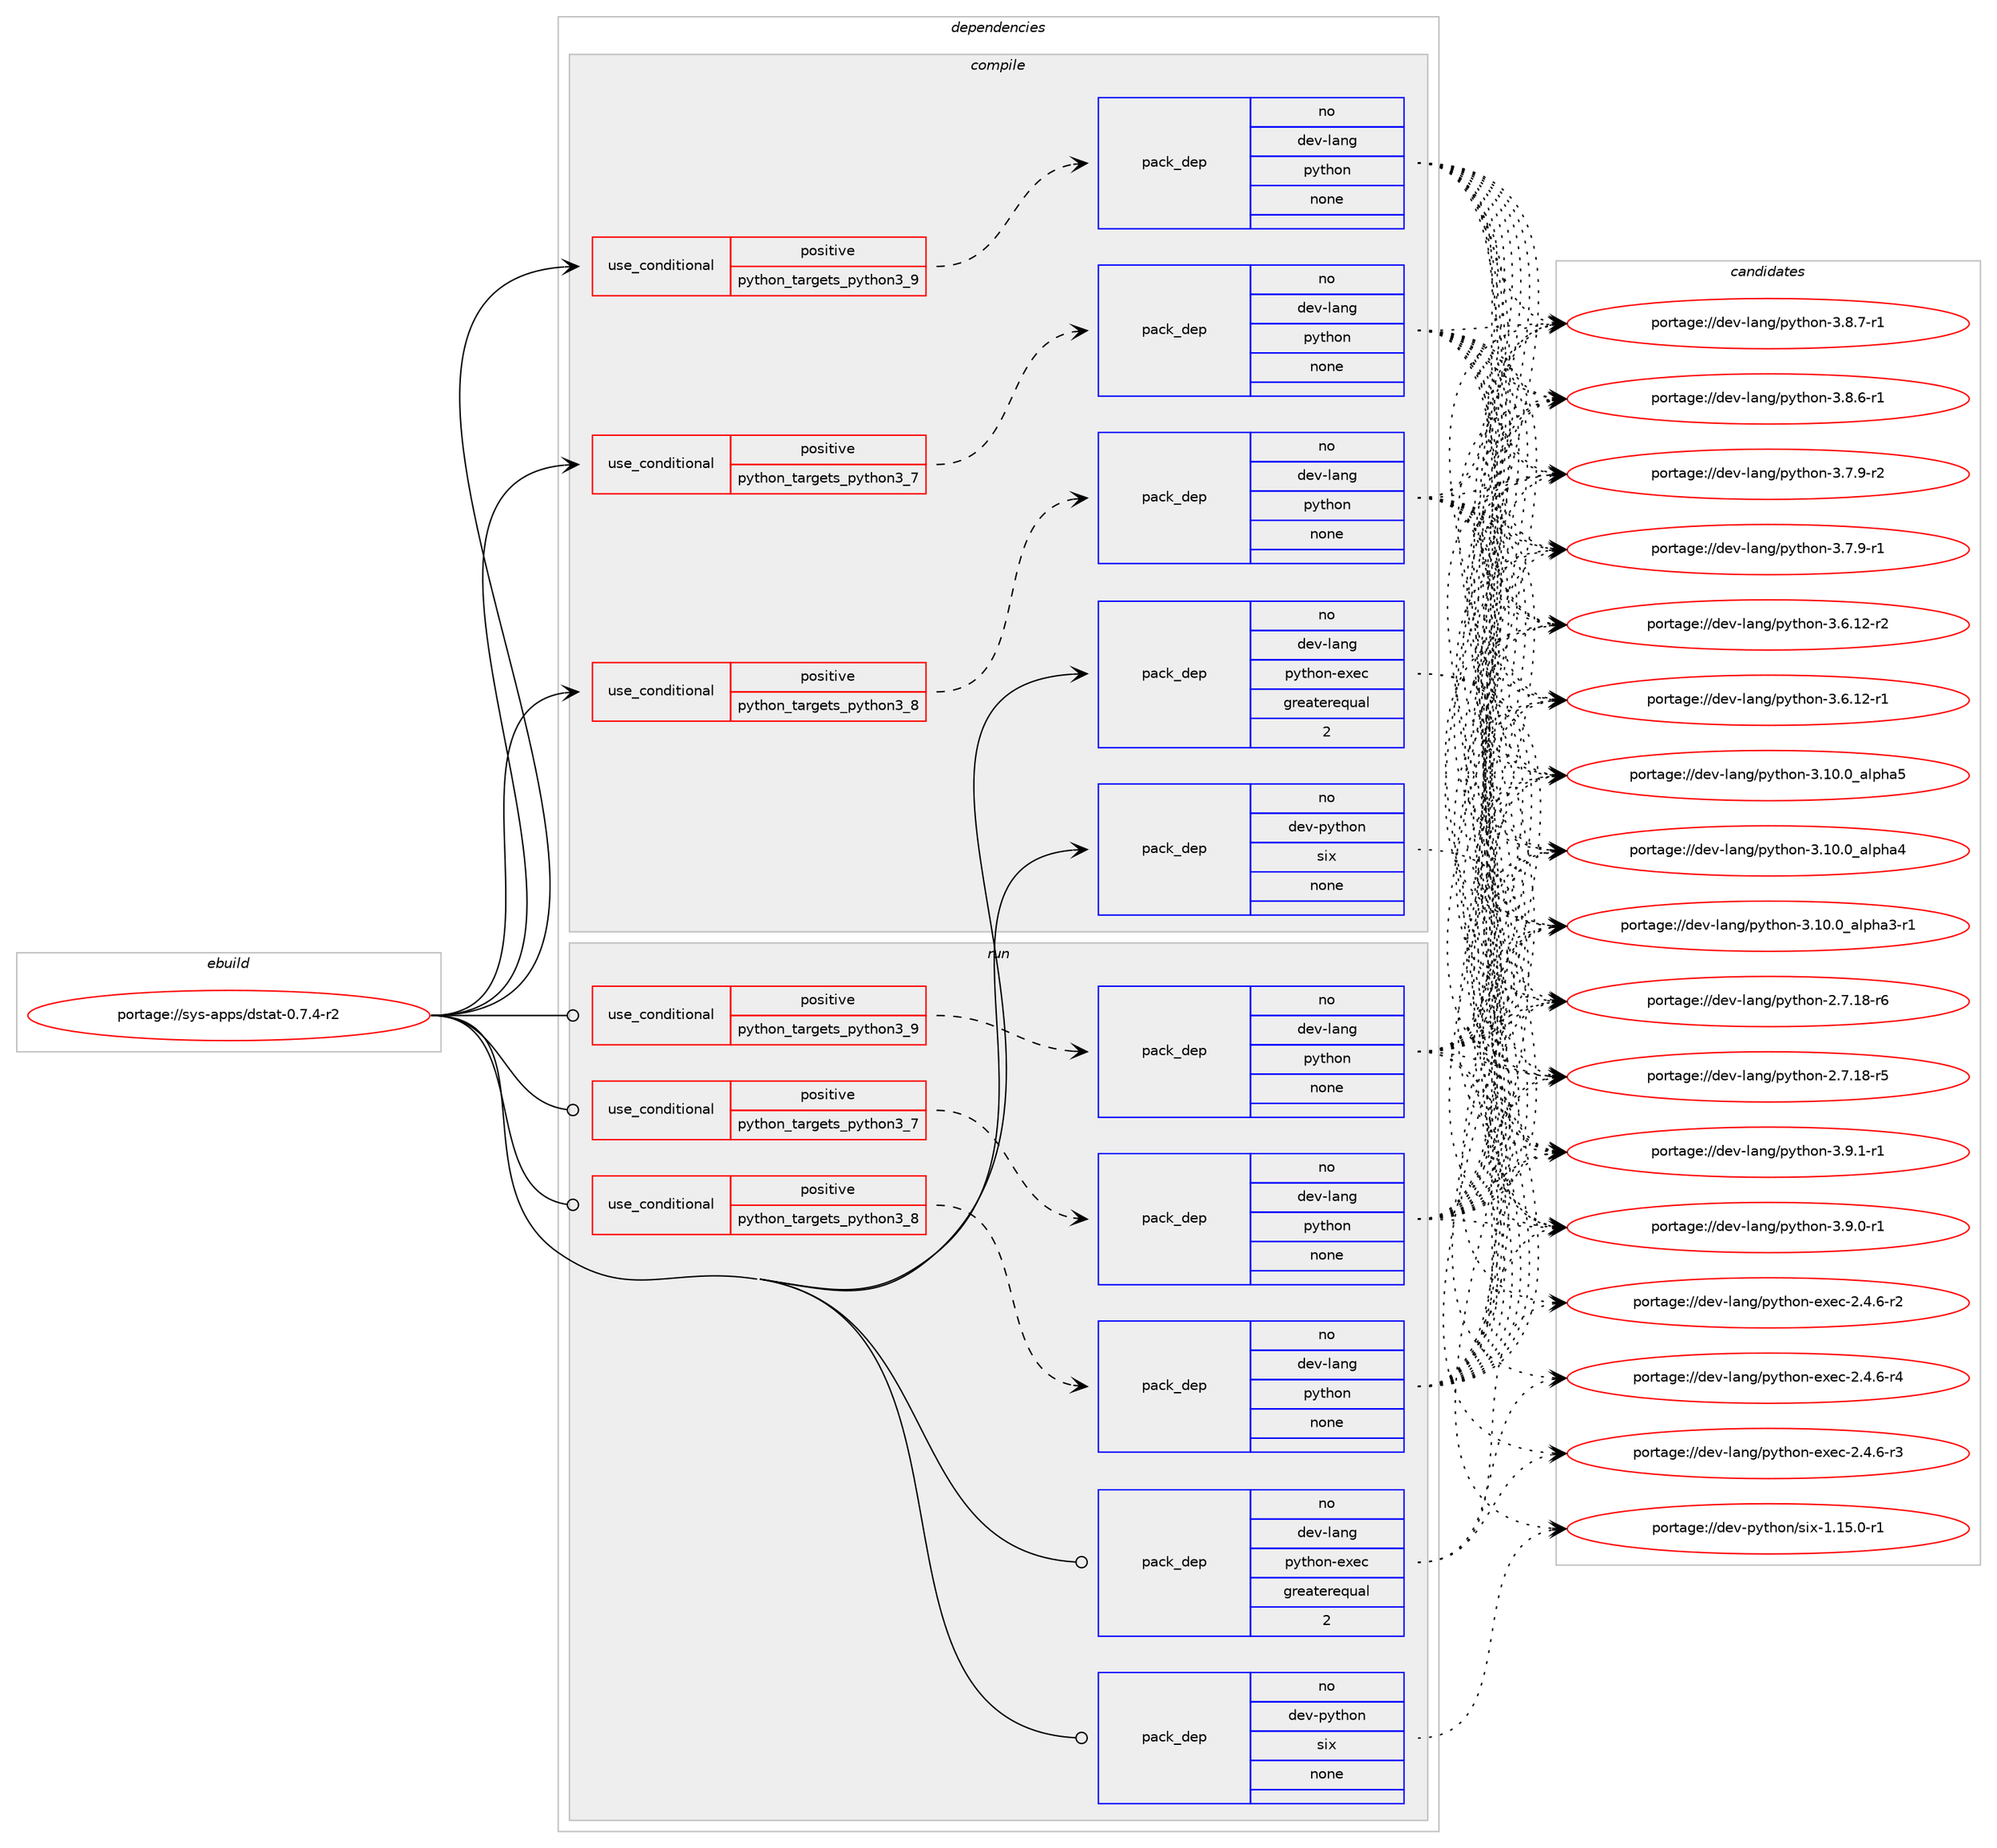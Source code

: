 digraph prolog {

# *************
# Graph options
# *************

newrank=true;
concentrate=true;
compound=true;
graph [rankdir=LR,fontname=Helvetica,fontsize=10,ranksep=1.5];#, ranksep=2.5, nodesep=0.2];
edge  [arrowhead=vee];
node  [fontname=Helvetica,fontsize=10];

# **********
# The ebuild
# **********

subgraph cluster_leftcol {
color=gray;
rank=same;
label=<<i>ebuild</i>>;
id [label="portage://sys-apps/dstat-0.7.4-r2", color=red, width=4, href="../sys-apps/dstat-0.7.4-r2.svg"];
}

# ****************
# The dependencies
# ****************

subgraph cluster_midcol {
color=gray;
label=<<i>dependencies</i>>;
subgraph cluster_compile {
fillcolor="#eeeeee";
style=filled;
label=<<i>compile</i>>;
subgraph cond4343 {
dependency14303 [label=<<TABLE BORDER="0" CELLBORDER="1" CELLSPACING="0" CELLPADDING="4"><TR><TD ROWSPAN="3" CELLPADDING="10">use_conditional</TD></TR><TR><TD>positive</TD></TR><TR><TD>python_targets_python3_7</TD></TR></TABLE>>, shape=none, color=red];
subgraph pack9841 {
dependency14304 [label=<<TABLE BORDER="0" CELLBORDER="1" CELLSPACING="0" CELLPADDING="4" WIDTH="220"><TR><TD ROWSPAN="6" CELLPADDING="30">pack_dep</TD></TR><TR><TD WIDTH="110">no</TD></TR><TR><TD>dev-lang</TD></TR><TR><TD>python</TD></TR><TR><TD>none</TD></TR><TR><TD></TD></TR></TABLE>>, shape=none, color=blue];
}
dependency14303:e -> dependency14304:w [weight=20,style="dashed",arrowhead="vee"];
}
id:e -> dependency14303:w [weight=20,style="solid",arrowhead="vee"];
subgraph cond4344 {
dependency14305 [label=<<TABLE BORDER="0" CELLBORDER="1" CELLSPACING="0" CELLPADDING="4"><TR><TD ROWSPAN="3" CELLPADDING="10">use_conditional</TD></TR><TR><TD>positive</TD></TR><TR><TD>python_targets_python3_8</TD></TR></TABLE>>, shape=none, color=red];
subgraph pack9842 {
dependency14306 [label=<<TABLE BORDER="0" CELLBORDER="1" CELLSPACING="0" CELLPADDING="4" WIDTH="220"><TR><TD ROWSPAN="6" CELLPADDING="30">pack_dep</TD></TR><TR><TD WIDTH="110">no</TD></TR><TR><TD>dev-lang</TD></TR><TR><TD>python</TD></TR><TR><TD>none</TD></TR><TR><TD></TD></TR></TABLE>>, shape=none, color=blue];
}
dependency14305:e -> dependency14306:w [weight=20,style="dashed",arrowhead="vee"];
}
id:e -> dependency14305:w [weight=20,style="solid",arrowhead="vee"];
subgraph cond4345 {
dependency14307 [label=<<TABLE BORDER="0" CELLBORDER="1" CELLSPACING="0" CELLPADDING="4"><TR><TD ROWSPAN="3" CELLPADDING="10">use_conditional</TD></TR><TR><TD>positive</TD></TR><TR><TD>python_targets_python3_9</TD></TR></TABLE>>, shape=none, color=red];
subgraph pack9843 {
dependency14308 [label=<<TABLE BORDER="0" CELLBORDER="1" CELLSPACING="0" CELLPADDING="4" WIDTH="220"><TR><TD ROWSPAN="6" CELLPADDING="30">pack_dep</TD></TR><TR><TD WIDTH="110">no</TD></TR><TR><TD>dev-lang</TD></TR><TR><TD>python</TD></TR><TR><TD>none</TD></TR><TR><TD></TD></TR></TABLE>>, shape=none, color=blue];
}
dependency14307:e -> dependency14308:w [weight=20,style="dashed",arrowhead="vee"];
}
id:e -> dependency14307:w [weight=20,style="solid",arrowhead="vee"];
subgraph pack9844 {
dependency14309 [label=<<TABLE BORDER="0" CELLBORDER="1" CELLSPACING="0" CELLPADDING="4" WIDTH="220"><TR><TD ROWSPAN="6" CELLPADDING="30">pack_dep</TD></TR><TR><TD WIDTH="110">no</TD></TR><TR><TD>dev-lang</TD></TR><TR><TD>python-exec</TD></TR><TR><TD>greaterequal</TD></TR><TR><TD>2</TD></TR></TABLE>>, shape=none, color=blue];
}
id:e -> dependency14309:w [weight=20,style="solid",arrowhead="vee"];
subgraph pack9845 {
dependency14310 [label=<<TABLE BORDER="0" CELLBORDER="1" CELLSPACING="0" CELLPADDING="4" WIDTH="220"><TR><TD ROWSPAN="6" CELLPADDING="30">pack_dep</TD></TR><TR><TD WIDTH="110">no</TD></TR><TR><TD>dev-python</TD></TR><TR><TD>six</TD></TR><TR><TD>none</TD></TR><TR><TD></TD></TR></TABLE>>, shape=none, color=blue];
}
id:e -> dependency14310:w [weight=20,style="solid",arrowhead="vee"];
}
subgraph cluster_compileandrun {
fillcolor="#eeeeee";
style=filled;
label=<<i>compile and run</i>>;
}
subgraph cluster_run {
fillcolor="#eeeeee";
style=filled;
label=<<i>run</i>>;
subgraph cond4346 {
dependency14311 [label=<<TABLE BORDER="0" CELLBORDER="1" CELLSPACING="0" CELLPADDING="4"><TR><TD ROWSPAN="3" CELLPADDING="10">use_conditional</TD></TR><TR><TD>positive</TD></TR><TR><TD>python_targets_python3_7</TD></TR></TABLE>>, shape=none, color=red];
subgraph pack9846 {
dependency14312 [label=<<TABLE BORDER="0" CELLBORDER="1" CELLSPACING="0" CELLPADDING="4" WIDTH="220"><TR><TD ROWSPAN="6" CELLPADDING="30">pack_dep</TD></TR><TR><TD WIDTH="110">no</TD></TR><TR><TD>dev-lang</TD></TR><TR><TD>python</TD></TR><TR><TD>none</TD></TR><TR><TD></TD></TR></TABLE>>, shape=none, color=blue];
}
dependency14311:e -> dependency14312:w [weight=20,style="dashed",arrowhead="vee"];
}
id:e -> dependency14311:w [weight=20,style="solid",arrowhead="odot"];
subgraph cond4347 {
dependency14313 [label=<<TABLE BORDER="0" CELLBORDER="1" CELLSPACING="0" CELLPADDING="4"><TR><TD ROWSPAN="3" CELLPADDING="10">use_conditional</TD></TR><TR><TD>positive</TD></TR><TR><TD>python_targets_python3_8</TD></TR></TABLE>>, shape=none, color=red];
subgraph pack9847 {
dependency14314 [label=<<TABLE BORDER="0" CELLBORDER="1" CELLSPACING="0" CELLPADDING="4" WIDTH="220"><TR><TD ROWSPAN="6" CELLPADDING="30">pack_dep</TD></TR><TR><TD WIDTH="110">no</TD></TR><TR><TD>dev-lang</TD></TR><TR><TD>python</TD></TR><TR><TD>none</TD></TR><TR><TD></TD></TR></TABLE>>, shape=none, color=blue];
}
dependency14313:e -> dependency14314:w [weight=20,style="dashed",arrowhead="vee"];
}
id:e -> dependency14313:w [weight=20,style="solid",arrowhead="odot"];
subgraph cond4348 {
dependency14315 [label=<<TABLE BORDER="0" CELLBORDER="1" CELLSPACING="0" CELLPADDING="4"><TR><TD ROWSPAN="3" CELLPADDING="10">use_conditional</TD></TR><TR><TD>positive</TD></TR><TR><TD>python_targets_python3_9</TD></TR></TABLE>>, shape=none, color=red];
subgraph pack9848 {
dependency14316 [label=<<TABLE BORDER="0" CELLBORDER="1" CELLSPACING="0" CELLPADDING="4" WIDTH="220"><TR><TD ROWSPAN="6" CELLPADDING="30">pack_dep</TD></TR><TR><TD WIDTH="110">no</TD></TR><TR><TD>dev-lang</TD></TR><TR><TD>python</TD></TR><TR><TD>none</TD></TR><TR><TD></TD></TR></TABLE>>, shape=none, color=blue];
}
dependency14315:e -> dependency14316:w [weight=20,style="dashed",arrowhead="vee"];
}
id:e -> dependency14315:w [weight=20,style="solid",arrowhead="odot"];
subgraph pack9849 {
dependency14317 [label=<<TABLE BORDER="0" CELLBORDER="1" CELLSPACING="0" CELLPADDING="4" WIDTH="220"><TR><TD ROWSPAN="6" CELLPADDING="30">pack_dep</TD></TR><TR><TD WIDTH="110">no</TD></TR><TR><TD>dev-lang</TD></TR><TR><TD>python-exec</TD></TR><TR><TD>greaterequal</TD></TR><TR><TD>2</TD></TR></TABLE>>, shape=none, color=blue];
}
id:e -> dependency14317:w [weight=20,style="solid",arrowhead="odot"];
subgraph pack9850 {
dependency14318 [label=<<TABLE BORDER="0" CELLBORDER="1" CELLSPACING="0" CELLPADDING="4" WIDTH="220"><TR><TD ROWSPAN="6" CELLPADDING="30">pack_dep</TD></TR><TR><TD WIDTH="110">no</TD></TR><TR><TD>dev-python</TD></TR><TR><TD>six</TD></TR><TR><TD>none</TD></TR><TR><TD></TD></TR></TABLE>>, shape=none, color=blue];
}
id:e -> dependency14318:w [weight=20,style="solid",arrowhead="odot"];
}
}

# **************
# The candidates
# **************

subgraph cluster_choices {
rank=same;
color=gray;
label=<<i>candidates</i>>;

subgraph choice9841 {
color=black;
nodesep=1;
choice1001011184510897110103471121211161041111104551465746494511449 [label="portage://dev-lang/python-3.9.1-r1", color=red, width=4,href="../dev-lang/python-3.9.1-r1.svg"];
choice1001011184510897110103471121211161041111104551465746484511449 [label="portage://dev-lang/python-3.9.0-r1", color=red, width=4,href="../dev-lang/python-3.9.0-r1.svg"];
choice1001011184510897110103471121211161041111104551465646554511449 [label="portage://dev-lang/python-3.8.7-r1", color=red, width=4,href="../dev-lang/python-3.8.7-r1.svg"];
choice1001011184510897110103471121211161041111104551465646544511449 [label="portage://dev-lang/python-3.8.6-r1", color=red, width=4,href="../dev-lang/python-3.8.6-r1.svg"];
choice1001011184510897110103471121211161041111104551465546574511450 [label="portage://dev-lang/python-3.7.9-r2", color=red, width=4,href="../dev-lang/python-3.7.9-r2.svg"];
choice1001011184510897110103471121211161041111104551465546574511449 [label="portage://dev-lang/python-3.7.9-r1", color=red, width=4,href="../dev-lang/python-3.7.9-r1.svg"];
choice100101118451089711010347112121116104111110455146544649504511450 [label="portage://dev-lang/python-3.6.12-r2", color=red, width=4,href="../dev-lang/python-3.6.12-r2.svg"];
choice100101118451089711010347112121116104111110455146544649504511449 [label="portage://dev-lang/python-3.6.12-r1", color=red, width=4,href="../dev-lang/python-3.6.12-r1.svg"];
choice1001011184510897110103471121211161041111104551464948464895971081121049753 [label="portage://dev-lang/python-3.10.0_alpha5", color=red, width=4,href="../dev-lang/python-3.10.0_alpha5.svg"];
choice1001011184510897110103471121211161041111104551464948464895971081121049752 [label="portage://dev-lang/python-3.10.0_alpha4", color=red, width=4,href="../dev-lang/python-3.10.0_alpha4.svg"];
choice10010111845108971101034711212111610411111045514649484648959710811210497514511449 [label="portage://dev-lang/python-3.10.0_alpha3-r1", color=red, width=4,href="../dev-lang/python-3.10.0_alpha3-r1.svg"];
choice100101118451089711010347112121116104111110455046554649564511454 [label="portage://dev-lang/python-2.7.18-r6", color=red, width=4,href="../dev-lang/python-2.7.18-r6.svg"];
choice100101118451089711010347112121116104111110455046554649564511453 [label="portage://dev-lang/python-2.7.18-r5", color=red, width=4,href="../dev-lang/python-2.7.18-r5.svg"];
dependency14304:e -> choice1001011184510897110103471121211161041111104551465746494511449:w [style=dotted,weight="100"];
dependency14304:e -> choice1001011184510897110103471121211161041111104551465746484511449:w [style=dotted,weight="100"];
dependency14304:e -> choice1001011184510897110103471121211161041111104551465646554511449:w [style=dotted,weight="100"];
dependency14304:e -> choice1001011184510897110103471121211161041111104551465646544511449:w [style=dotted,weight="100"];
dependency14304:e -> choice1001011184510897110103471121211161041111104551465546574511450:w [style=dotted,weight="100"];
dependency14304:e -> choice1001011184510897110103471121211161041111104551465546574511449:w [style=dotted,weight="100"];
dependency14304:e -> choice100101118451089711010347112121116104111110455146544649504511450:w [style=dotted,weight="100"];
dependency14304:e -> choice100101118451089711010347112121116104111110455146544649504511449:w [style=dotted,weight="100"];
dependency14304:e -> choice1001011184510897110103471121211161041111104551464948464895971081121049753:w [style=dotted,weight="100"];
dependency14304:e -> choice1001011184510897110103471121211161041111104551464948464895971081121049752:w [style=dotted,weight="100"];
dependency14304:e -> choice10010111845108971101034711212111610411111045514649484648959710811210497514511449:w [style=dotted,weight="100"];
dependency14304:e -> choice100101118451089711010347112121116104111110455046554649564511454:w [style=dotted,weight="100"];
dependency14304:e -> choice100101118451089711010347112121116104111110455046554649564511453:w [style=dotted,weight="100"];
}
subgraph choice9842 {
color=black;
nodesep=1;
choice1001011184510897110103471121211161041111104551465746494511449 [label="portage://dev-lang/python-3.9.1-r1", color=red, width=4,href="../dev-lang/python-3.9.1-r1.svg"];
choice1001011184510897110103471121211161041111104551465746484511449 [label="portage://dev-lang/python-3.9.0-r1", color=red, width=4,href="../dev-lang/python-3.9.0-r1.svg"];
choice1001011184510897110103471121211161041111104551465646554511449 [label="portage://dev-lang/python-3.8.7-r1", color=red, width=4,href="../dev-lang/python-3.8.7-r1.svg"];
choice1001011184510897110103471121211161041111104551465646544511449 [label="portage://dev-lang/python-3.8.6-r1", color=red, width=4,href="../dev-lang/python-3.8.6-r1.svg"];
choice1001011184510897110103471121211161041111104551465546574511450 [label="portage://dev-lang/python-3.7.9-r2", color=red, width=4,href="../dev-lang/python-3.7.9-r2.svg"];
choice1001011184510897110103471121211161041111104551465546574511449 [label="portage://dev-lang/python-3.7.9-r1", color=red, width=4,href="../dev-lang/python-3.7.9-r1.svg"];
choice100101118451089711010347112121116104111110455146544649504511450 [label="portage://dev-lang/python-3.6.12-r2", color=red, width=4,href="../dev-lang/python-3.6.12-r2.svg"];
choice100101118451089711010347112121116104111110455146544649504511449 [label="portage://dev-lang/python-3.6.12-r1", color=red, width=4,href="../dev-lang/python-3.6.12-r1.svg"];
choice1001011184510897110103471121211161041111104551464948464895971081121049753 [label="portage://dev-lang/python-3.10.0_alpha5", color=red, width=4,href="../dev-lang/python-3.10.0_alpha5.svg"];
choice1001011184510897110103471121211161041111104551464948464895971081121049752 [label="portage://dev-lang/python-3.10.0_alpha4", color=red, width=4,href="../dev-lang/python-3.10.0_alpha4.svg"];
choice10010111845108971101034711212111610411111045514649484648959710811210497514511449 [label="portage://dev-lang/python-3.10.0_alpha3-r1", color=red, width=4,href="../dev-lang/python-3.10.0_alpha3-r1.svg"];
choice100101118451089711010347112121116104111110455046554649564511454 [label="portage://dev-lang/python-2.7.18-r6", color=red, width=4,href="../dev-lang/python-2.7.18-r6.svg"];
choice100101118451089711010347112121116104111110455046554649564511453 [label="portage://dev-lang/python-2.7.18-r5", color=red, width=4,href="../dev-lang/python-2.7.18-r5.svg"];
dependency14306:e -> choice1001011184510897110103471121211161041111104551465746494511449:w [style=dotted,weight="100"];
dependency14306:e -> choice1001011184510897110103471121211161041111104551465746484511449:w [style=dotted,weight="100"];
dependency14306:e -> choice1001011184510897110103471121211161041111104551465646554511449:w [style=dotted,weight="100"];
dependency14306:e -> choice1001011184510897110103471121211161041111104551465646544511449:w [style=dotted,weight="100"];
dependency14306:e -> choice1001011184510897110103471121211161041111104551465546574511450:w [style=dotted,weight="100"];
dependency14306:e -> choice1001011184510897110103471121211161041111104551465546574511449:w [style=dotted,weight="100"];
dependency14306:e -> choice100101118451089711010347112121116104111110455146544649504511450:w [style=dotted,weight="100"];
dependency14306:e -> choice100101118451089711010347112121116104111110455146544649504511449:w [style=dotted,weight="100"];
dependency14306:e -> choice1001011184510897110103471121211161041111104551464948464895971081121049753:w [style=dotted,weight="100"];
dependency14306:e -> choice1001011184510897110103471121211161041111104551464948464895971081121049752:w [style=dotted,weight="100"];
dependency14306:e -> choice10010111845108971101034711212111610411111045514649484648959710811210497514511449:w [style=dotted,weight="100"];
dependency14306:e -> choice100101118451089711010347112121116104111110455046554649564511454:w [style=dotted,weight="100"];
dependency14306:e -> choice100101118451089711010347112121116104111110455046554649564511453:w [style=dotted,weight="100"];
}
subgraph choice9843 {
color=black;
nodesep=1;
choice1001011184510897110103471121211161041111104551465746494511449 [label="portage://dev-lang/python-3.9.1-r1", color=red, width=4,href="../dev-lang/python-3.9.1-r1.svg"];
choice1001011184510897110103471121211161041111104551465746484511449 [label="portage://dev-lang/python-3.9.0-r1", color=red, width=4,href="../dev-lang/python-3.9.0-r1.svg"];
choice1001011184510897110103471121211161041111104551465646554511449 [label="portage://dev-lang/python-3.8.7-r1", color=red, width=4,href="../dev-lang/python-3.8.7-r1.svg"];
choice1001011184510897110103471121211161041111104551465646544511449 [label="portage://dev-lang/python-3.8.6-r1", color=red, width=4,href="../dev-lang/python-3.8.6-r1.svg"];
choice1001011184510897110103471121211161041111104551465546574511450 [label="portage://dev-lang/python-3.7.9-r2", color=red, width=4,href="../dev-lang/python-3.7.9-r2.svg"];
choice1001011184510897110103471121211161041111104551465546574511449 [label="portage://dev-lang/python-3.7.9-r1", color=red, width=4,href="../dev-lang/python-3.7.9-r1.svg"];
choice100101118451089711010347112121116104111110455146544649504511450 [label="portage://dev-lang/python-3.6.12-r2", color=red, width=4,href="../dev-lang/python-3.6.12-r2.svg"];
choice100101118451089711010347112121116104111110455146544649504511449 [label="portage://dev-lang/python-3.6.12-r1", color=red, width=4,href="../dev-lang/python-3.6.12-r1.svg"];
choice1001011184510897110103471121211161041111104551464948464895971081121049753 [label="portage://dev-lang/python-3.10.0_alpha5", color=red, width=4,href="../dev-lang/python-3.10.0_alpha5.svg"];
choice1001011184510897110103471121211161041111104551464948464895971081121049752 [label="portage://dev-lang/python-3.10.0_alpha4", color=red, width=4,href="../dev-lang/python-3.10.0_alpha4.svg"];
choice10010111845108971101034711212111610411111045514649484648959710811210497514511449 [label="portage://dev-lang/python-3.10.0_alpha3-r1", color=red, width=4,href="../dev-lang/python-3.10.0_alpha3-r1.svg"];
choice100101118451089711010347112121116104111110455046554649564511454 [label="portage://dev-lang/python-2.7.18-r6", color=red, width=4,href="../dev-lang/python-2.7.18-r6.svg"];
choice100101118451089711010347112121116104111110455046554649564511453 [label="portage://dev-lang/python-2.7.18-r5", color=red, width=4,href="../dev-lang/python-2.7.18-r5.svg"];
dependency14308:e -> choice1001011184510897110103471121211161041111104551465746494511449:w [style=dotted,weight="100"];
dependency14308:e -> choice1001011184510897110103471121211161041111104551465746484511449:w [style=dotted,weight="100"];
dependency14308:e -> choice1001011184510897110103471121211161041111104551465646554511449:w [style=dotted,weight="100"];
dependency14308:e -> choice1001011184510897110103471121211161041111104551465646544511449:w [style=dotted,weight="100"];
dependency14308:e -> choice1001011184510897110103471121211161041111104551465546574511450:w [style=dotted,weight="100"];
dependency14308:e -> choice1001011184510897110103471121211161041111104551465546574511449:w [style=dotted,weight="100"];
dependency14308:e -> choice100101118451089711010347112121116104111110455146544649504511450:w [style=dotted,weight="100"];
dependency14308:e -> choice100101118451089711010347112121116104111110455146544649504511449:w [style=dotted,weight="100"];
dependency14308:e -> choice1001011184510897110103471121211161041111104551464948464895971081121049753:w [style=dotted,weight="100"];
dependency14308:e -> choice1001011184510897110103471121211161041111104551464948464895971081121049752:w [style=dotted,weight="100"];
dependency14308:e -> choice10010111845108971101034711212111610411111045514649484648959710811210497514511449:w [style=dotted,weight="100"];
dependency14308:e -> choice100101118451089711010347112121116104111110455046554649564511454:w [style=dotted,weight="100"];
dependency14308:e -> choice100101118451089711010347112121116104111110455046554649564511453:w [style=dotted,weight="100"];
}
subgraph choice9844 {
color=black;
nodesep=1;
choice10010111845108971101034711212111610411111045101120101994550465246544511452 [label="portage://dev-lang/python-exec-2.4.6-r4", color=red, width=4,href="../dev-lang/python-exec-2.4.6-r4.svg"];
choice10010111845108971101034711212111610411111045101120101994550465246544511451 [label="portage://dev-lang/python-exec-2.4.6-r3", color=red, width=4,href="../dev-lang/python-exec-2.4.6-r3.svg"];
choice10010111845108971101034711212111610411111045101120101994550465246544511450 [label="portage://dev-lang/python-exec-2.4.6-r2", color=red, width=4,href="../dev-lang/python-exec-2.4.6-r2.svg"];
dependency14309:e -> choice10010111845108971101034711212111610411111045101120101994550465246544511452:w [style=dotted,weight="100"];
dependency14309:e -> choice10010111845108971101034711212111610411111045101120101994550465246544511451:w [style=dotted,weight="100"];
dependency14309:e -> choice10010111845108971101034711212111610411111045101120101994550465246544511450:w [style=dotted,weight="100"];
}
subgraph choice9845 {
color=black;
nodesep=1;
choice1001011184511212111610411111047115105120454946495346484511449 [label="portage://dev-python/six-1.15.0-r1", color=red, width=4,href="../dev-python/six-1.15.0-r1.svg"];
dependency14310:e -> choice1001011184511212111610411111047115105120454946495346484511449:w [style=dotted,weight="100"];
}
subgraph choice9846 {
color=black;
nodesep=1;
choice1001011184510897110103471121211161041111104551465746494511449 [label="portage://dev-lang/python-3.9.1-r1", color=red, width=4,href="../dev-lang/python-3.9.1-r1.svg"];
choice1001011184510897110103471121211161041111104551465746484511449 [label="portage://dev-lang/python-3.9.0-r1", color=red, width=4,href="../dev-lang/python-3.9.0-r1.svg"];
choice1001011184510897110103471121211161041111104551465646554511449 [label="portage://dev-lang/python-3.8.7-r1", color=red, width=4,href="../dev-lang/python-3.8.7-r1.svg"];
choice1001011184510897110103471121211161041111104551465646544511449 [label="portage://dev-lang/python-3.8.6-r1", color=red, width=4,href="../dev-lang/python-3.8.6-r1.svg"];
choice1001011184510897110103471121211161041111104551465546574511450 [label="portage://dev-lang/python-3.7.9-r2", color=red, width=4,href="../dev-lang/python-3.7.9-r2.svg"];
choice1001011184510897110103471121211161041111104551465546574511449 [label="portage://dev-lang/python-3.7.9-r1", color=red, width=4,href="../dev-lang/python-3.7.9-r1.svg"];
choice100101118451089711010347112121116104111110455146544649504511450 [label="portage://dev-lang/python-3.6.12-r2", color=red, width=4,href="../dev-lang/python-3.6.12-r2.svg"];
choice100101118451089711010347112121116104111110455146544649504511449 [label="portage://dev-lang/python-3.6.12-r1", color=red, width=4,href="../dev-lang/python-3.6.12-r1.svg"];
choice1001011184510897110103471121211161041111104551464948464895971081121049753 [label="portage://dev-lang/python-3.10.0_alpha5", color=red, width=4,href="../dev-lang/python-3.10.0_alpha5.svg"];
choice1001011184510897110103471121211161041111104551464948464895971081121049752 [label="portage://dev-lang/python-3.10.0_alpha4", color=red, width=4,href="../dev-lang/python-3.10.0_alpha4.svg"];
choice10010111845108971101034711212111610411111045514649484648959710811210497514511449 [label="portage://dev-lang/python-3.10.0_alpha3-r1", color=red, width=4,href="../dev-lang/python-3.10.0_alpha3-r1.svg"];
choice100101118451089711010347112121116104111110455046554649564511454 [label="portage://dev-lang/python-2.7.18-r6", color=red, width=4,href="../dev-lang/python-2.7.18-r6.svg"];
choice100101118451089711010347112121116104111110455046554649564511453 [label="portage://dev-lang/python-2.7.18-r5", color=red, width=4,href="../dev-lang/python-2.7.18-r5.svg"];
dependency14312:e -> choice1001011184510897110103471121211161041111104551465746494511449:w [style=dotted,weight="100"];
dependency14312:e -> choice1001011184510897110103471121211161041111104551465746484511449:w [style=dotted,weight="100"];
dependency14312:e -> choice1001011184510897110103471121211161041111104551465646554511449:w [style=dotted,weight="100"];
dependency14312:e -> choice1001011184510897110103471121211161041111104551465646544511449:w [style=dotted,weight="100"];
dependency14312:e -> choice1001011184510897110103471121211161041111104551465546574511450:w [style=dotted,weight="100"];
dependency14312:e -> choice1001011184510897110103471121211161041111104551465546574511449:w [style=dotted,weight="100"];
dependency14312:e -> choice100101118451089711010347112121116104111110455146544649504511450:w [style=dotted,weight="100"];
dependency14312:e -> choice100101118451089711010347112121116104111110455146544649504511449:w [style=dotted,weight="100"];
dependency14312:e -> choice1001011184510897110103471121211161041111104551464948464895971081121049753:w [style=dotted,weight="100"];
dependency14312:e -> choice1001011184510897110103471121211161041111104551464948464895971081121049752:w [style=dotted,weight="100"];
dependency14312:e -> choice10010111845108971101034711212111610411111045514649484648959710811210497514511449:w [style=dotted,weight="100"];
dependency14312:e -> choice100101118451089711010347112121116104111110455046554649564511454:w [style=dotted,weight="100"];
dependency14312:e -> choice100101118451089711010347112121116104111110455046554649564511453:w [style=dotted,weight="100"];
}
subgraph choice9847 {
color=black;
nodesep=1;
choice1001011184510897110103471121211161041111104551465746494511449 [label="portage://dev-lang/python-3.9.1-r1", color=red, width=4,href="../dev-lang/python-3.9.1-r1.svg"];
choice1001011184510897110103471121211161041111104551465746484511449 [label="portage://dev-lang/python-3.9.0-r1", color=red, width=4,href="../dev-lang/python-3.9.0-r1.svg"];
choice1001011184510897110103471121211161041111104551465646554511449 [label="portage://dev-lang/python-3.8.7-r1", color=red, width=4,href="../dev-lang/python-3.8.7-r1.svg"];
choice1001011184510897110103471121211161041111104551465646544511449 [label="portage://dev-lang/python-3.8.6-r1", color=red, width=4,href="../dev-lang/python-3.8.6-r1.svg"];
choice1001011184510897110103471121211161041111104551465546574511450 [label="portage://dev-lang/python-3.7.9-r2", color=red, width=4,href="../dev-lang/python-3.7.9-r2.svg"];
choice1001011184510897110103471121211161041111104551465546574511449 [label="portage://dev-lang/python-3.7.9-r1", color=red, width=4,href="../dev-lang/python-3.7.9-r1.svg"];
choice100101118451089711010347112121116104111110455146544649504511450 [label="portage://dev-lang/python-3.6.12-r2", color=red, width=4,href="../dev-lang/python-3.6.12-r2.svg"];
choice100101118451089711010347112121116104111110455146544649504511449 [label="portage://dev-lang/python-3.6.12-r1", color=red, width=4,href="../dev-lang/python-3.6.12-r1.svg"];
choice1001011184510897110103471121211161041111104551464948464895971081121049753 [label="portage://dev-lang/python-3.10.0_alpha5", color=red, width=4,href="../dev-lang/python-3.10.0_alpha5.svg"];
choice1001011184510897110103471121211161041111104551464948464895971081121049752 [label="portage://dev-lang/python-3.10.0_alpha4", color=red, width=4,href="../dev-lang/python-3.10.0_alpha4.svg"];
choice10010111845108971101034711212111610411111045514649484648959710811210497514511449 [label="portage://dev-lang/python-3.10.0_alpha3-r1", color=red, width=4,href="../dev-lang/python-3.10.0_alpha3-r1.svg"];
choice100101118451089711010347112121116104111110455046554649564511454 [label="portage://dev-lang/python-2.7.18-r6", color=red, width=4,href="../dev-lang/python-2.7.18-r6.svg"];
choice100101118451089711010347112121116104111110455046554649564511453 [label="portage://dev-lang/python-2.7.18-r5", color=red, width=4,href="../dev-lang/python-2.7.18-r5.svg"];
dependency14314:e -> choice1001011184510897110103471121211161041111104551465746494511449:w [style=dotted,weight="100"];
dependency14314:e -> choice1001011184510897110103471121211161041111104551465746484511449:w [style=dotted,weight="100"];
dependency14314:e -> choice1001011184510897110103471121211161041111104551465646554511449:w [style=dotted,weight="100"];
dependency14314:e -> choice1001011184510897110103471121211161041111104551465646544511449:w [style=dotted,weight="100"];
dependency14314:e -> choice1001011184510897110103471121211161041111104551465546574511450:w [style=dotted,weight="100"];
dependency14314:e -> choice1001011184510897110103471121211161041111104551465546574511449:w [style=dotted,weight="100"];
dependency14314:e -> choice100101118451089711010347112121116104111110455146544649504511450:w [style=dotted,weight="100"];
dependency14314:e -> choice100101118451089711010347112121116104111110455146544649504511449:w [style=dotted,weight="100"];
dependency14314:e -> choice1001011184510897110103471121211161041111104551464948464895971081121049753:w [style=dotted,weight="100"];
dependency14314:e -> choice1001011184510897110103471121211161041111104551464948464895971081121049752:w [style=dotted,weight="100"];
dependency14314:e -> choice10010111845108971101034711212111610411111045514649484648959710811210497514511449:w [style=dotted,weight="100"];
dependency14314:e -> choice100101118451089711010347112121116104111110455046554649564511454:w [style=dotted,weight="100"];
dependency14314:e -> choice100101118451089711010347112121116104111110455046554649564511453:w [style=dotted,weight="100"];
}
subgraph choice9848 {
color=black;
nodesep=1;
choice1001011184510897110103471121211161041111104551465746494511449 [label="portage://dev-lang/python-3.9.1-r1", color=red, width=4,href="../dev-lang/python-3.9.1-r1.svg"];
choice1001011184510897110103471121211161041111104551465746484511449 [label="portage://dev-lang/python-3.9.0-r1", color=red, width=4,href="../dev-lang/python-3.9.0-r1.svg"];
choice1001011184510897110103471121211161041111104551465646554511449 [label="portage://dev-lang/python-3.8.7-r1", color=red, width=4,href="../dev-lang/python-3.8.7-r1.svg"];
choice1001011184510897110103471121211161041111104551465646544511449 [label="portage://dev-lang/python-3.8.6-r1", color=red, width=4,href="../dev-lang/python-3.8.6-r1.svg"];
choice1001011184510897110103471121211161041111104551465546574511450 [label="portage://dev-lang/python-3.7.9-r2", color=red, width=4,href="../dev-lang/python-3.7.9-r2.svg"];
choice1001011184510897110103471121211161041111104551465546574511449 [label="portage://dev-lang/python-3.7.9-r1", color=red, width=4,href="../dev-lang/python-3.7.9-r1.svg"];
choice100101118451089711010347112121116104111110455146544649504511450 [label="portage://dev-lang/python-3.6.12-r2", color=red, width=4,href="../dev-lang/python-3.6.12-r2.svg"];
choice100101118451089711010347112121116104111110455146544649504511449 [label="portage://dev-lang/python-3.6.12-r1", color=red, width=4,href="../dev-lang/python-3.6.12-r1.svg"];
choice1001011184510897110103471121211161041111104551464948464895971081121049753 [label="portage://dev-lang/python-3.10.0_alpha5", color=red, width=4,href="../dev-lang/python-3.10.0_alpha5.svg"];
choice1001011184510897110103471121211161041111104551464948464895971081121049752 [label="portage://dev-lang/python-3.10.0_alpha4", color=red, width=4,href="../dev-lang/python-3.10.0_alpha4.svg"];
choice10010111845108971101034711212111610411111045514649484648959710811210497514511449 [label="portage://dev-lang/python-3.10.0_alpha3-r1", color=red, width=4,href="../dev-lang/python-3.10.0_alpha3-r1.svg"];
choice100101118451089711010347112121116104111110455046554649564511454 [label="portage://dev-lang/python-2.7.18-r6", color=red, width=4,href="../dev-lang/python-2.7.18-r6.svg"];
choice100101118451089711010347112121116104111110455046554649564511453 [label="portage://dev-lang/python-2.7.18-r5", color=red, width=4,href="../dev-lang/python-2.7.18-r5.svg"];
dependency14316:e -> choice1001011184510897110103471121211161041111104551465746494511449:w [style=dotted,weight="100"];
dependency14316:e -> choice1001011184510897110103471121211161041111104551465746484511449:w [style=dotted,weight="100"];
dependency14316:e -> choice1001011184510897110103471121211161041111104551465646554511449:w [style=dotted,weight="100"];
dependency14316:e -> choice1001011184510897110103471121211161041111104551465646544511449:w [style=dotted,weight="100"];
dependency14316:e -> choice1001011184510897110103471121211161041111104551465546574511450:w [style=dotted,weight="100"];
dependency14316:e -> choice1001011184510897110103471121211161041111104551465546574511449:w [style=dotted,weight="100"];
dependency14316:e -> choice100101118451089711010347112121116104111110455146544649504511450:w [style=dotted,weight="100"];
dependency14316:e -> choice100101118451089711010347112121116104111110455146544649504511449:w [style=dotted,weight="100"];
dependency14316:e -> choice1001011184510897110103471121211161041111104551464948464895971081121049753:w [style=dotted,weight="100"];
dependency14316:e -> choice1001011184510897110103471121211161041111104551464948464895971081121049752:w [style=dotted,weight="100"];
dependency14316:e -> choice10010111845108971101034711212111610411111045514649484648959710811210497514511449:w [style=dotted,weight="100"];
dependency14316:e -> choice100101118451089711010347112121116104111110455046554649564511454:w [style=dotted,weight="100"];
dependency14316:e -> choice100101118451089711010347112121116104111110455046554649564511453:w [style=dotted,weight="100"];
}
subgraph choice9849 {
color=black;
nodesep=1;
choice10010111845108971101034711212111610411111045101120101994550465246544511452 [label="portage://dev-lang/python-exec-2.4.6-r4", color=red, width=4,href="../dev-lang/python-exec-2.4.6-r4.svg"];
choice10010111845108971101034711212111610411111045101120101994550465246544511451 [label="portage://dev-lang/python-exec-2.4.6-r3", color=red, width=4,href="../dev-lang/python-exec-2.4.6-r3.svg"];
choice10010111845108971101034711212111610411111045101120101994550465246544511450 [label="portage://dev-lang/python-exec-2.4.6-r2", color=red, width=4,href="../dev-lang/python-exec-2.4.6-r2.svg"];
dependency14317:e -> choice10010111845108971101034711212111610411111045101120101994550465246544511452:w [style=dotted,weight="100"];
dependency14317:e -> choice10010111845108971101034711212111610411111045101120101994550465246544511451:w [style=dotted,weight="100"];
dependency14317:e -> choice10010111845108971101034711212111610411111045101120101994550465246544511450:w [style=dotted,weight="100"];
}
subgraph choice9850 {
color=black;
nodesep=1;
choice1001011184511212111610411111047115105120454946495346484511449 [label="portage://dev-python/six-1.15.0-r1", color=red, width=4,href="../dev-python/six-1.15.0-r1.svg"];
dependency14318:e -> choice1001011184511212111610411111047115105120454946495346484511449:w [style=dotted,weight="100"];
}
}

}
